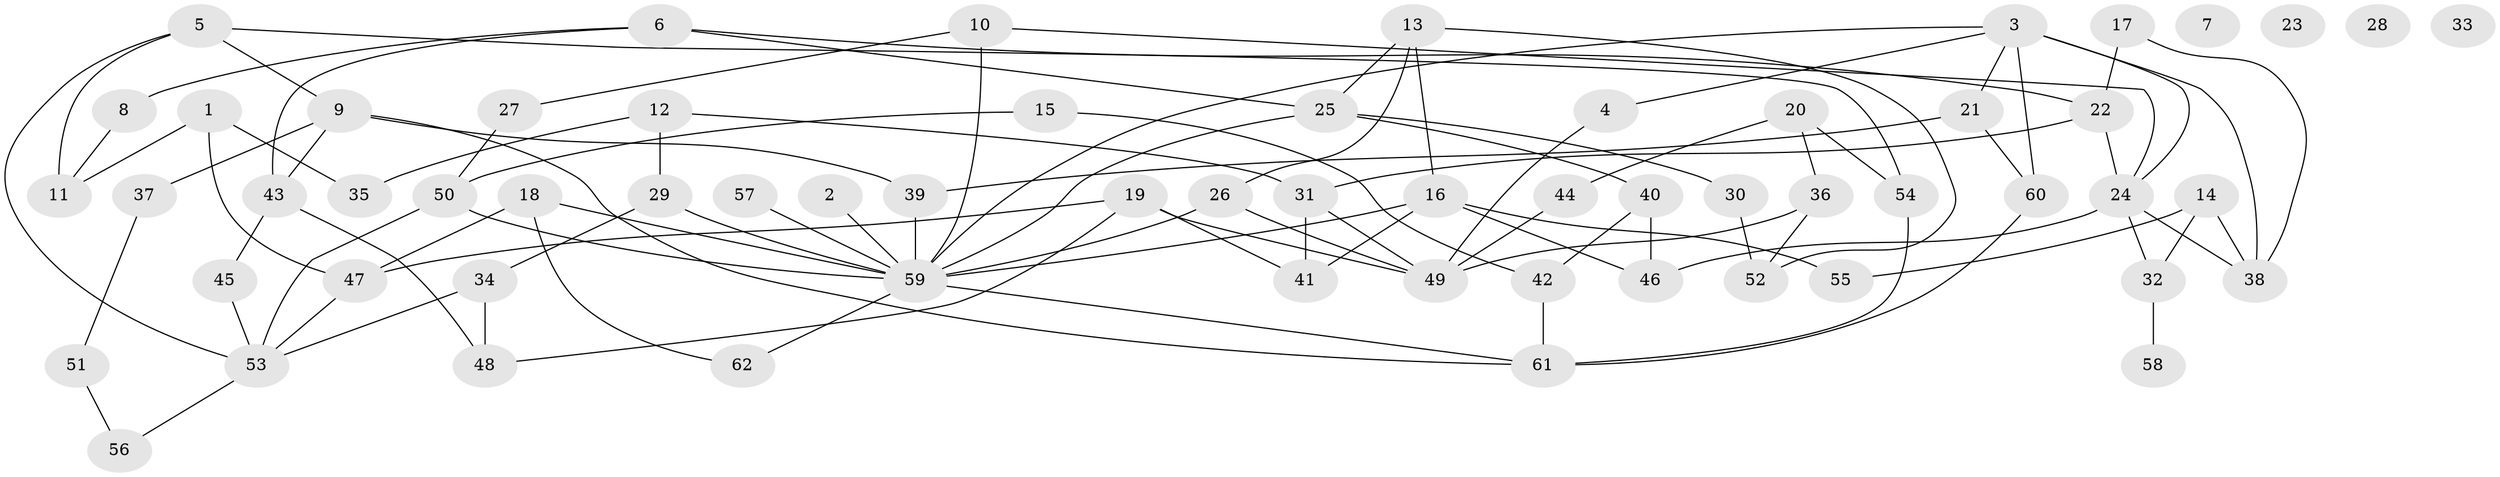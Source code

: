 // coarse degree distribution, {3: 0.15, 1: 0.1, 6: 0.125, 5: 0.125, 4: 0.225, 0: 0.1, 7: 0.05, 2: 0.1, 13: 0.025}
// Generated by graph-tools (version 1.1) at 2025/23/03/03/25 07:23:25]
// undirected, 62 vertices, 97 edges
graph export_dot {
graph [start="1"]
  node [color=gray90,style=filled];
  1;
  2;
  3;
  4;
  5;
  6;
  7;
  8;
  9;
  10;
  11;
  12;
  13;
  14;
  15;
  16;
  17;
  18;
  19;
  20;
  21;
  22;
  23;
  24;
  25;
  26;
  27;
  28;
  29;
  30;
  31;
  32;
  33;
  34;
  35;
  36;
  37;
  38;
  39;
  40;
  41;
  42;
  43;
  44;
  45;
  46;
  47;
  48;
  49;
  50;
  51;
  52;
  53;
  54;
  55;
  56;
  57;
  58;
  59;
  60;
  61;
  62;
  1 -- 11;
  1 -- 35;
  1 -- 47;
  2 -- 59;
  3 -- 4;
  3 -- 21;
  3 -- 24;
  3 -- 38;
  3 -- 59;
  3 -- 60;
  4 -- 49;
  5 -- 9;
  5 -- 11;
  5 -- 53;
  5 -- 54;
  6 -- 8;
  6 -- 22;
  6 -- 25;
  6 -- 43;
  8 -- 11;
  9 -- 37;
  9 -- 39;
  9 -- 43;
  9 -- 61;
  10 -- 24;
  10 -- 27;
  10 -- 59;
  12 -- 29;
  12 -- 31;
  12 -- 35;
  13 -- 16;
  13 -- 25;
  13 -- 26;
  13 -- 52;
  14 -- 32;
  14 -- 38;
  14 -- 55;
  15 -- 42;
  15 -- 50;
  16 -- 41;
  16 -- 46;
  16 -- 55;
  16 -- 59;
  17 -- 22;
  17 -- 38;
  18 -- 47;
  18 -- 59;
  18 -- 62;
  19 -- 41;
  19 -- 47;
  19 -- 48;
  19 -- 49;
  20 -- 36;
  20 -- 44;
  20 -- 54;
  21 -- 39;
  21 -- 60;
  22 -- 24;
  22 -- 31;
  24 -- 32;
  24 -- 38;
  24 -- 46;
  25 -- 30;
  25 -- 40;
  25 -- 59;
  26 -- 49;
  26 -- 59;
  27 -- 50;
  29 -- 34;
  29 -- 59;
  30 -- 52;
  31 -- 41;
  31 -- 49;
  32 -- 58;
  34 -- 48;
  34 -- 53;
  36 -- 49;
  36 -- 52;
  37 -- 51;
  39 -- 59;
  40 -- 42;
  40 -- 46;
  42 -- 61;
  43 -- 45;
  43 -- 48;
  44 -- 49;
  45 -- 53;
  47 -- 53;
  50 -- 53;
  50 -- 59;
  51 -- 56;
  53 -- 56;
  54 -- 61;
  57 -- 59;
  59 -- 61;
  59 -- 62;
  60 -- 61;
}
